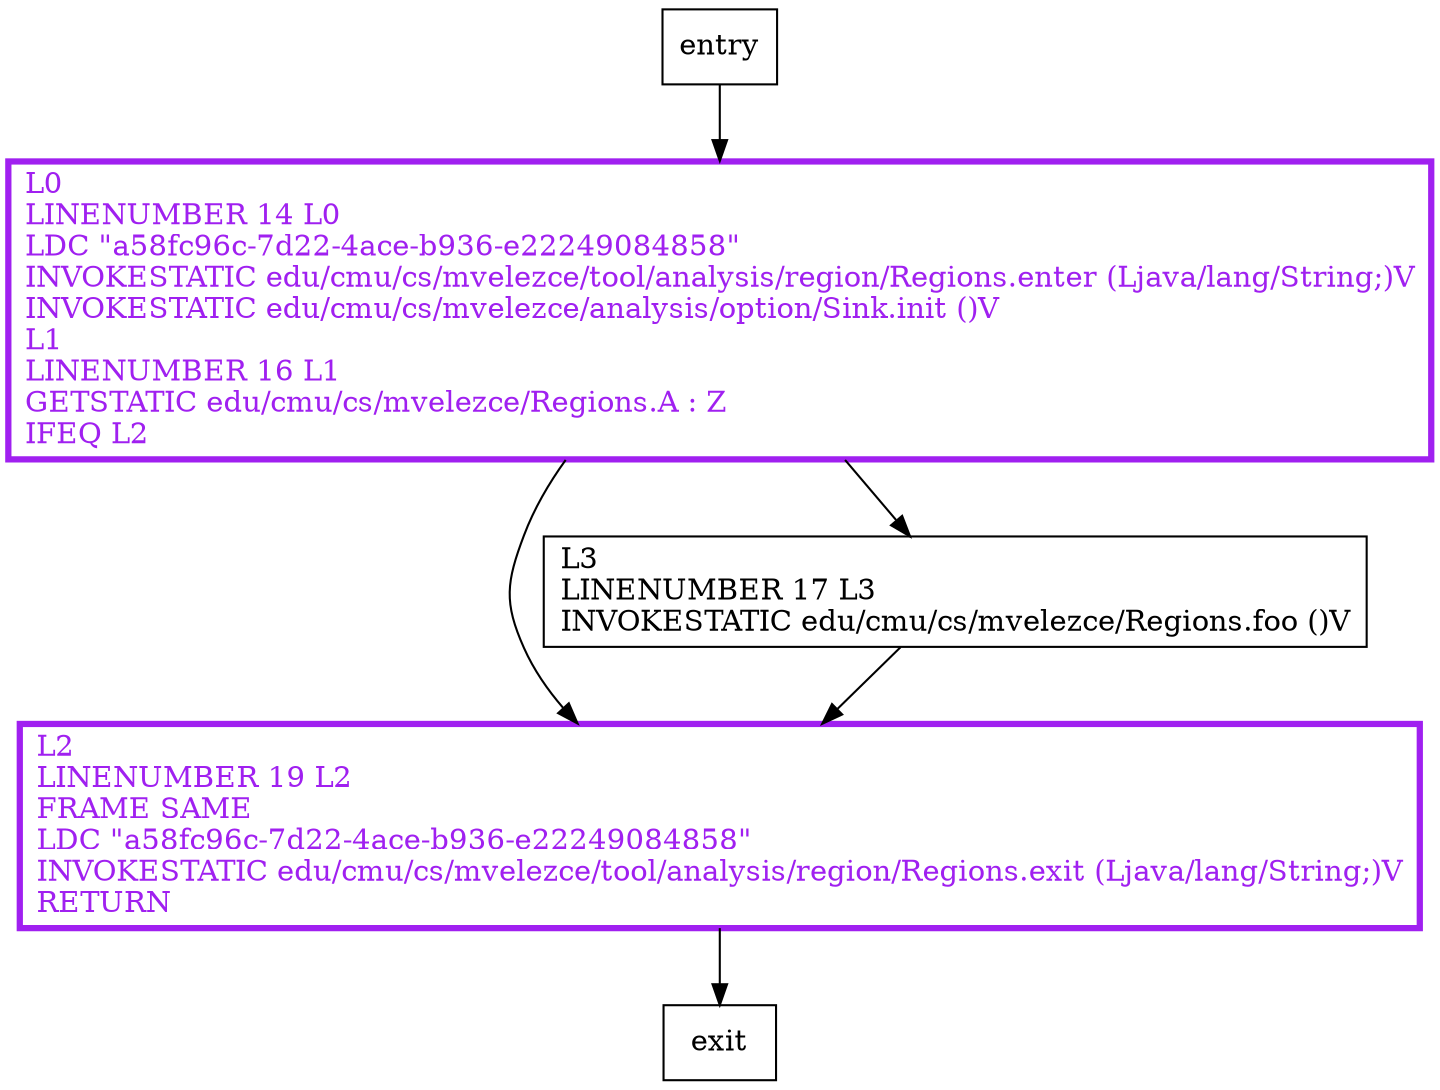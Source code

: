 digraph main {
node [shape=record];
879706537 [label="L0\lLINENUMBER 14 L0\lLDC \"a58fc96c-7d22-4ace-b936-e22249084858\"\lINVOKESTATIC edu/cmu/cs/mvelezce/tool/analysis/region/Regions.enter (Ljava/lang/String;)V\lINVOKESTATIC edu/cmu/cs/mvelezce/analysis/option/Sink.init ()V\lL1\lLINENUMBER 16 L1\lGETSTATIC edu/cmu/cs/mvelezce/Regions.A : Z\lIFEQ L2\l"];
277149580 [label="L2\lLINENUMBER 19 L2\lFRAME SAME\lLDC \"a58fc96c-7d22-4ace-b936-e22249084858\"\lINVOKESTATIC edu/cmu/cs/mvelezce/tool/analysis/region/Regions.exit (Ljava/lang/String;)V\lRETURN\l"];
636953520 [label="L3\lLINENUMBER 17 L3\lINVOKESTATIC edu/cmu/cs/mvelezce/Regions.foo ()V\l"];
entry;
exit;
entry -> 879706537;
879706537 -> 277149580;
879706537 -> 636953520;
277149580 -> exit;
636953520 -> 277149580;
879706537[fontcolor="purple", penwidth=3, color="purple"];
277149580[fontcolor="purple", penwidth=3, color="purple"];
}
